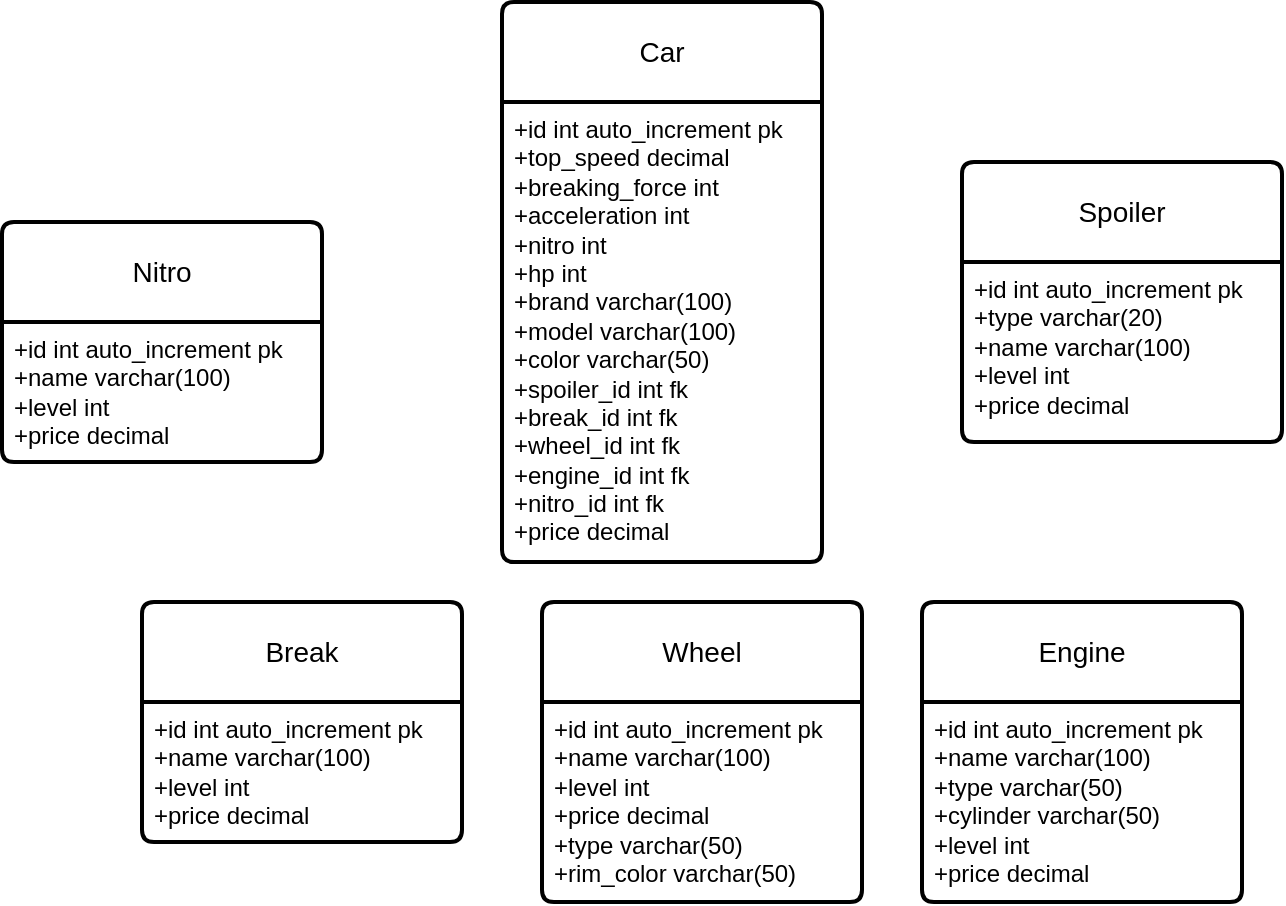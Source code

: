 <mxfile version="21.1.2" type="device">
  <diagram name="Page-1" id="N42RYhXa8N9c7S4zNt6Y">
    <mxGraphModel dx="2037" dy="825" grid="1" gridSize="10" guides="1" tooltips="1" connect="1" arrows="1" fold="1" page="1" pageScale="1" pageWidth="827" pageHeight="1169" math="0" shadow="0">
      <root>
        <mxCell id="0" />
        <mxCell id="1" parent="0" />
        <mxCell id="Vjs1HDhkc-KeTP9c5CW1-18" value="Car" style="swimlane;childLayout=stackLayout;horizontal=1;startSize=50;horizontalStack=0;rounded=1;fontSize=14;fontStyle=0;strokeWidth=2;resizeParent=0;resizeLast=1;shadow=0;dashed=0;align=center;arcSize=4;whiteSpace=wrap;html=1;" vertex="1" parent="1">
          <mxGeometry x="340" y="330" width="160" height="280" as="geometry" />
        </mxCell>
        <mxCell id="Vjs1HDhkc-KeTP9c5CW1-19" value="+id int auto_increment pk&lt;br&gt;+top_speed decimal&lt;br&gt;+breaking_force int&lt;br&gt;+acceleration int&lt;br&gt;+nitro int&lt;br&gt;+hp int&lt;br&gt;+brand varchar(100)&lt;br&gt;+model varchar(100)&lt;br&gt;+color varchar(50)&lt;br&gt;+spoiler_id int fk&lt;br&gt;+break_id int fk&lt;br&gt;+wheel_id int fk&lt;br&gt;+engine_id int fk&lt;br&gt;+nitro_id int fk&lt;br&gt;+price decimal" style="align=left;strokeColor=none;fillColor=none;spacingLeft=4;fontSize=12;verticalAlign=top;resizable=0;rotatable=0;part=1;html=1;" vertex="1" parent="Vjs1HDhkc-KeTP9c5CW1-18">
          <mxGeometry y="50" width="160" height="230" as="geometry" />
        </mxCell>
        <mxCell id="Vjs1HDhkc-KeTP9c5CW1-20" value="Spoiler" style="swimlane;childLayout=stackLayout;horizontal=1;startSize=50;horizontalStack=0;rounded=1;fontSize=14;fontStyle=0;strokeWidth=2;resizeParent=0;resizeLast=1;shadow=0;dashed=0;align=center;arcSize=4;whiteSpace=wrap;html=1;" vertex="1" parent="1">
          <mxGeometry x="570" y="410" width="160" height="140" as="geometry" />
        </mxCell>
        <mxCell id="Vjs1HDhkc-KeTP9c5CW1-21" value="+id int auto_increment pk&lt;br&gt;+type varchar(20)&lt;br&gt;+name varchar(100)&lt;br&gt;+level int&lt;br&gt;+price decimal" style="align=left;strokeColor=none;fillColor=none;spacingLeft=4;fontSize=12;verticalAlign=top;resizable=0;rotatable=0;part=1;html=1;" vertex="1" parent="Vjs1HDhkc-KeTP9c5CW1-20">
          <mxGeometry y="50" width="160" height="90" as="geometry" />
        </mxCell>
        <mxCell id="Vjs1HDhkc-KeTP9c5CW1-22" value="Wheel" style="swimlane;childLayout=stackLayout;horizontal=1;startSize=50;horizontalStack=0;rounded=1;fontSize=14;fontStyle=0;strokeWidth=2;resizeParent=0;resizeLast=1;shadow=0;dashed=0;align=center;arcSize=4;whiteSpace=wrap;html=1;" vertex="1" parent="1">
          <mxGeometry x="360" y="630" width="160" height="150" as="geometry" />
        </mxCell>
        <mxCell id="Vjs1HDhkc-KeTP9c5CW1-23" value="+id int auto_increment pk&lt;br&gt;+name varchar(100)&lt;br&gt;+level int&lt;br&gt;+price decimal&lt;br&gt;+type varchar(50)&lt;br&gt;+rim_color varchar(50)" style="align=left;strokeColor=none;fillColor=none;spacingLeft=4;fontSize=12;verticalAlign=top;resizable=0;rotatable=0;part=1;html=1;" vertex="1" parent="Vjs1HDhkc-KeTP9c5CW1-22">
          <mxGeometry y="50" width="160" height="100" as="geometry" />
        </mxCell>
        <mxCell id="Vjs1HDhkc-KeTP9c5CW1-24" value="Break" style="swimlane;childLayout=stackLayout;horizontal=1;startSize=50;horizontalStack=0;rounded=1;fontSize=14;fontStyle=0;strokeWidth=2;resizeParent=0;resizeLast=1;shadow=0;dashed=0;align=center;arcSize=4;whiteSpace=wrap;html=1;" vertex="1" parent="1">
          <mxGeometry x="160" y="630" width="160" height="120" as="geometry" />
        </mxCell>
        <mxCell id="Vjs1HDhkc-KeTP9c5CW1-25" value="+id int auto_increment pk&lt;br&gt;+name varchar(100)&lt;br&gt;+level int&lt;br&gt;+price decimal" style="align=left;strokeColor=none;fillColor=none;spacingLeft=4;fontSize=12;verticalAlign=top;resizable=0;rotatable=0;part=1;html=1;" vertex="1" parent="Vjs1HDhkc-KeTP9c5CW1-24">
          <mxGeometry y="50" width="160" height="70" as="geometry" />
        </mxCell>
        <mxCell id="Vjs1HDhkc-KeTP9c5CW1-29" value="Engine" style="swimlane;childLayout=stackLayout;horizontal=1;startSize=50;horizontalStack=0;rounded=1;fontSize=14;fontStyle=0;strokeWidth=2;resizeParent=0;resizeLast=1;shadow=0;dashed=0;align=center;arcSize=4;whiteSpace=wrap;html=1;" vertex="1" parent="1">
          <mxGeometry x="550" y="630" width="160" height="150" as="geometry" />
        </mxCell>
        <mxCell id="Vjs1HDhkc-KeTP9c5CW1-30" value="+id int auto_increment pk&lt;br&gt;+name varchar(100)&lt;br&gt;+type varchar(50)&lt;br&gt;+cylinder varchar(50)&lt;br&gt;+level int&amp;nbsp;&lt;br&gt;+price decimal" style="align=left;strokeColor=none;fillColor=none;spacingLeft=4;fontSize=12;verticalAlign=top;resizable=0;rotatable=0;part=1;html=1;" vertex="1" parent="Vjs1HDhkc-KeTP9c5CW1-29">
          <mxGeometry y="50" width="160" height="100" as="geometry" />
        </mxCell>
        <mxCell id="Vjs1HDhkc-KeTP9c5CW1-31" value="Nitro" style="swimlane;childLayout=stackLayout;horizontal=1;startSize=50;horizontalStack=0;rounded=1;fontSize=14;fontStyle=0;strokeWidth=2;resizeParent=0;resizeLast=1;shadow=0;dashed=0;align=center;arcSize=4;whiteSpace=wrap;html=1;" vertex="1" parent="1">
          <mxGeometry x="90" y="440" width="160" height="120" as="geometry" />
        </mxCell>
        <mxCell id="Vjs1HDhkc-KeTP9c5CW1-32" value="+id int auto_increment pk&lt;br&gt;+name varchar(100)&lt;br&gt;+level int&lt;br&gt;+price decimal" style="align=left;strokeColor=none;fillColor=none;spacingLeft=4;fontSize=12;verticalAlign=top;resizable=0;rotatable=0;part=1;html=1;" vertex="1" parent="Vjs1HDhkc-KeTP9c5CW1-31">
          <mxGeometry y="50" width="160" height="70" as="geometry" />
        </mxCell>
      </root>
    </mxGraphModel>
  </diagram>
</mxfile>
